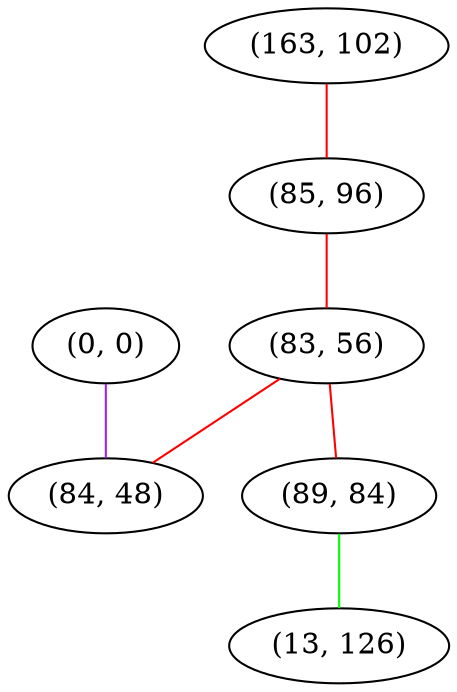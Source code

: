 graph "" {
"(0, 0)";
"(163, 102)";
"(85, 96)";
"(83, 56)";
"(89, 84)";
"(13, 126)";
"(84, 48)";
"(0, 0)" -- "(84, 48)"  [color=purple, key=0, weight=4];
"(163, 102)" -- "(85, 96)"  [color=red, key=0, weight=1];
"(85, 96)" -- "(83, 56)"  [color=red, key=0, weight=1];
"(83, 56)" -- "(89, 84)"  [color=red, key=0, weight=1];
"(83, 56)" -- "(84, 48)"  [color=red, key=0, weight=1];
"(89, 84)" -- "(13, 126)"  [color=green, key=0, weight=2];
}
